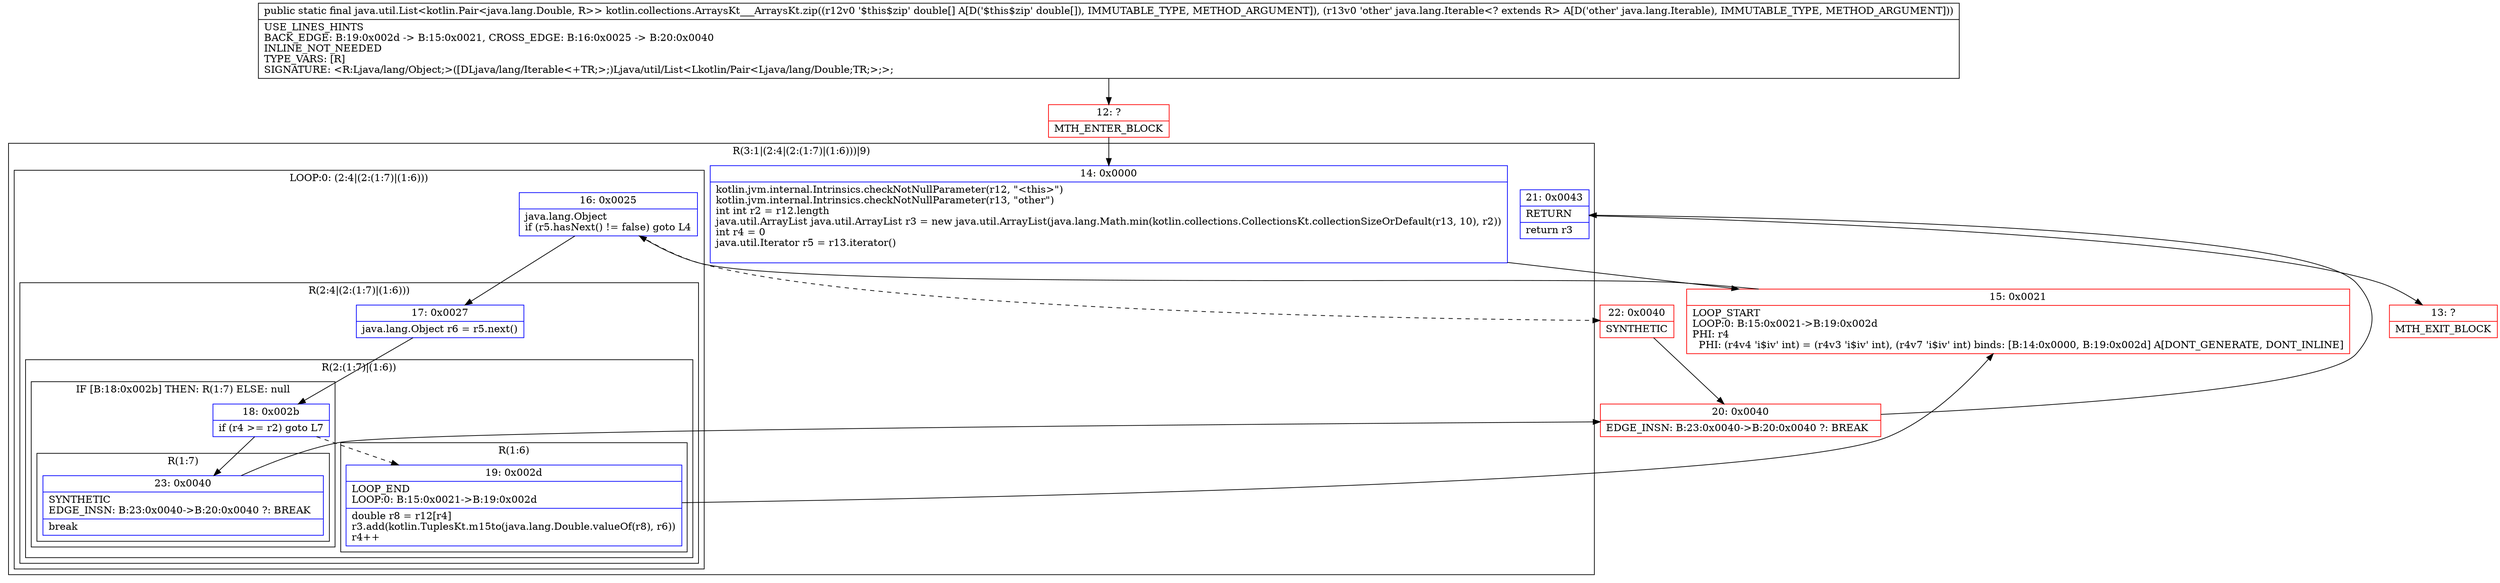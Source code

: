 digraph "CFG forkotlin.collections.ArraysKt___ArraysKt.zip([DLjava\/lang\/Iterable;)Ljava\/util\/List;" {
subgraph cluster_Region_71143514 {
label = "R(3:1|(2:4|(2:(1:7)|(1:6)))|9)";
node [shape=record,color=blue];
Node_14 [shape=record,label="{14\:\ 0x0000|kotlin.jvm.internal.Intrinsics.checkNotNullParameter(r12, \"\<this\>\")\lkotlin.jvm.internal.Intrinsics.checkNotNullParameter(r13, \"other\")\lint int r2 = r12.length\ljava.util.ArrayList java.util.ArrayList r3 = new java.util.ArrayList(java.lang.Math.min(kotlin.collections.CollectionsKt.collectionSizeOrDefault(r13, 10), r2))\lint r4 = 0\ljava.util.Iterator r5 = r13.iterator()\l\l}"];
subgraph cluster_LoopRegion_960003751 {
label = "LOOP:0: (2:4|(2:(1:7)|(1:6)))";
node [shape=record,color=blue];
Node_16 [shape=record,label="{16\:\ 0x0025|java.lang.Object \lif (r5.hasNext() != false) goto L4\l}"];
subgraph cluster_Region_860009235 {
label = "R(2:4|(2:(1:7)|(1:6)))";
node [shape=record,color=blue];
Node_17 [shape=record,label="{17\:\ 0x0027|java.lang.Object r6 = r5.next()\l}"];
subgraph cluster_Region_32582654 {
label = "R(2:(1:7)|(1:6))";
node [shape=record,color=blue];
subgraph cluster_IfRegion_1395891950 {
label = "IF [B:18:0x002b] THEN: R(1:7) ELSE: null";
node [shape=record,color=blue];
Node_18 [shape=record,label="{18\:\ 0x002b|if (r4 \>= r2) goto L7\l}"];
subgraph cluster_Region_215784582 {
label = "R(1:7)";
node [shape=record,color=blue];
Node_23 [shape=record,label="{23\:\ 0x0040|SYNTHETIC\lEDGE_INSN: B:23:0x0040\-\>B:20:0x0040 ?: BREAK  \l|break\l}"];
}
}
subgraph cluster_Region_2087747122 {
label = "R(1:6)";
node [shape=record,color=blue];
Node_19 [shape=record,label="{19\:\ 0x002d|LOOP_END\lLOOP:0: B:15:0x0021\-\>B:19:0x002d\l|double r8 = r12[r4]\lr3.add(kotlin.TuplesKt.m15to(java.lang.Double.valueOf(r8), r6))\lr4++\l}"];
}
}
}
}
Node_21 [shape=record,label="{21\:\ 0x0043|RETURN\l|return r3\l}"];
}
Node_12 [shape=record,color=red,label="{12\:\ ?|MTH_ENTER_BLOCK\l}"];
Node_15 [shape=record,color=red,label="{15\:\ 0x0021|LOOP_START\lLOOP:0: B:15:0x0021\-\>B:19:0x002d\lPHI: r4 \l  PHI: (r4v4 'i$iv' int) = (r4v3 'i$iv' int), (r4v7 'i$iv' int) binds: [B:14:0x0000, B:19:0x002d] A[DONT_GENERATE, DONT_INLINE]\l}"];
Node_20 [shape=record,color=red,label="{20\:\ 0x0040|EDGE_INSN: B:23:0x0040\-\>B:20:0x0040 ?: BREAK  \l}"];
Node_13 [shape=record,color=red,label="{13\:\ ?|MTH_EXIT_BLOCK\l}"];
Node_22 [shape=record,color=red,label="{22\:\ 0x0040|SYNTHETIC\l}"];
MethodNode[shape=record,label="{public static final java.util.List\<kotlin.Pair\<java.lang.Double, R\>\> kotlin.collections.ArraysKt___ArraysKt.zip((r12v0 '$this$zip' double[] A[D('$this$zip' double[]), IMMUTABLE_TYPE, METHOD_ARGUMENT]), (r13v0 'other' java.lang.Iterable\<? extends R\> A[D('other' java.lang.Iterable), IMMUTABLE_TYPE, METHOD_ARGUMENT]))  | USE_LINES_HINTS\lBACK_EDGE: B:19:0x002d \-\> B:15:0x0021, CROSS_EDGE: B:16:0x0025 \-\> B:20:0x0040\lINLINE_NOT_NEEDED\lTYPE_VARS: [R]\lSIGNATURE: \<R:Ljava\/lang\/Object;\>([DLjava\/lang\/Iterable\<+TR;\>;)Ljava\/util\/List\<Lkotlin\/Pair\<Ljava\/lang\/Double;TR;\>;\>;\l}"];
MethodNode -> Node_12;Node_14 -> Node_15;
Node_16 -> Node_17;
Node_16 -> Node_22[style=dashed];
Node_17 -> Node_18;
Node_18 -> Node_19[style=dashed];
Node_18 -> Node_23;
Node_23 -> Node_20;
Node_19 -> Node_15;
Node_21 -> Node_13;
Node_12 -> Node_14;
Node_15 -> Node_16;
Node_20 -> Node_21;
Node_22 -> Node_20;
}

